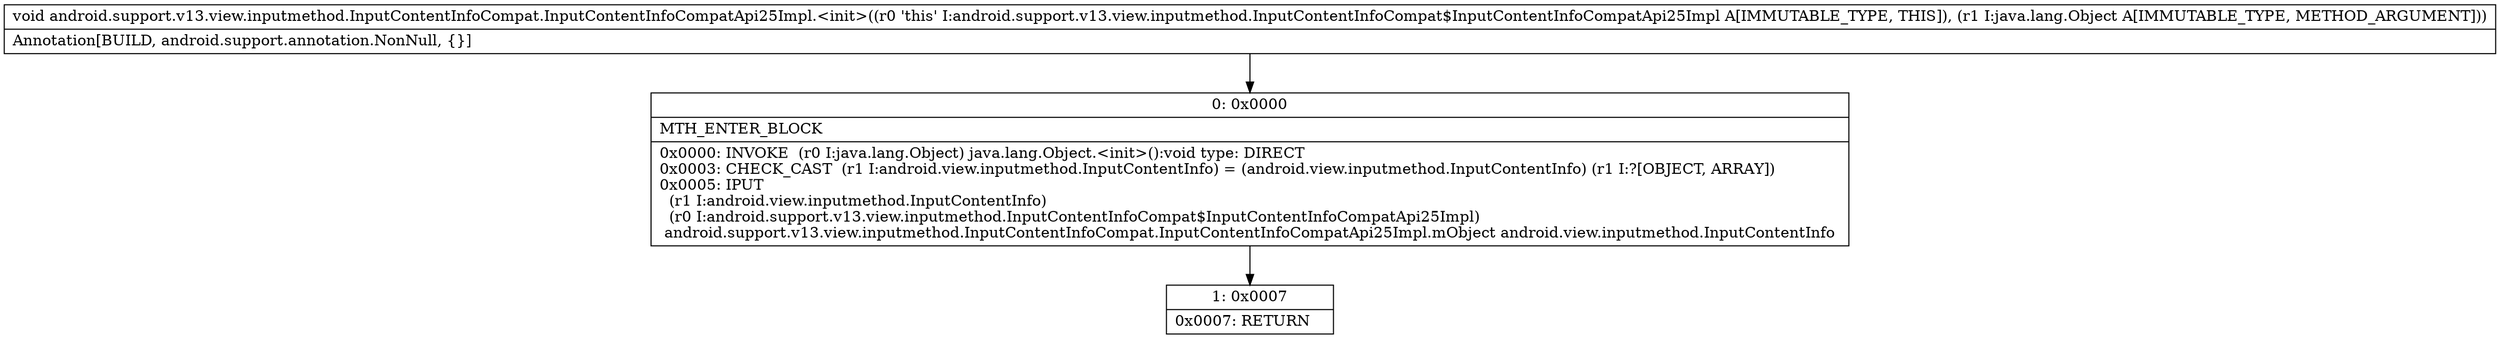 digraph "CFG forandroid.support.v13.view.inputmethod.InputContentInfoCompat.InputContentInfoCompatApi25Impl.\<init\>(Ljava\/lang\/Object;)V" {
Node_0 [shape=record,label="{0\:\ 0x0000|MTH_ENTER_BLOCK\l|0x0000: INVOKE  (r0 I:java.lang.Object) java.lang.Object.\<init\>():void type: DIRECT \l0x0003: CHECK_CAST  (r1 I:android.view.inputmethod.InputContentInfo) = (android.view.inputmethod.InputContentInfo) (r1 I:?[OBJECT, ARRAY]) \l0x0005: IPUT  \l  (r1 I:android.view.inputmethod.InputContentInfo)\l  (r0 I:android.support.v13.view.inputmethod.InputContentInfoCompat$InputContentInfoCompatApi25Impl)\l android.support.v13.view.inputmethod.InputContentInfoCompat.InputContentInfoCompatApi25Impl.mObject android.view.inputmethod.InputContentInfo \l}"];
Node_1 [shape=record,label="{1\:\ 0x0007|0x0007: RETURN   \l}"];
MethodNode[shape=record,label="{void android.support.v13.view.inputmethod.InputContentInfoCompat.InputContentInfoCompatApi25Impl.\<init\>((r0 'this' I:android.support.v13.view.inputmethod.InputContentInfoCompat$InputContentInfoCompatApi25Impl A[IMMUTABLE_TYPE, THIS]), (r1 I:java.lang.Object A[IMMUTABLE_TYPE, METHOD_ARGUMENT]))  | Annotation[BUILD, android.support.annotation.NonNull, \{\}]\l}"];
MethodNode -> Node_0;
Node_0 -> Node_1;
}

